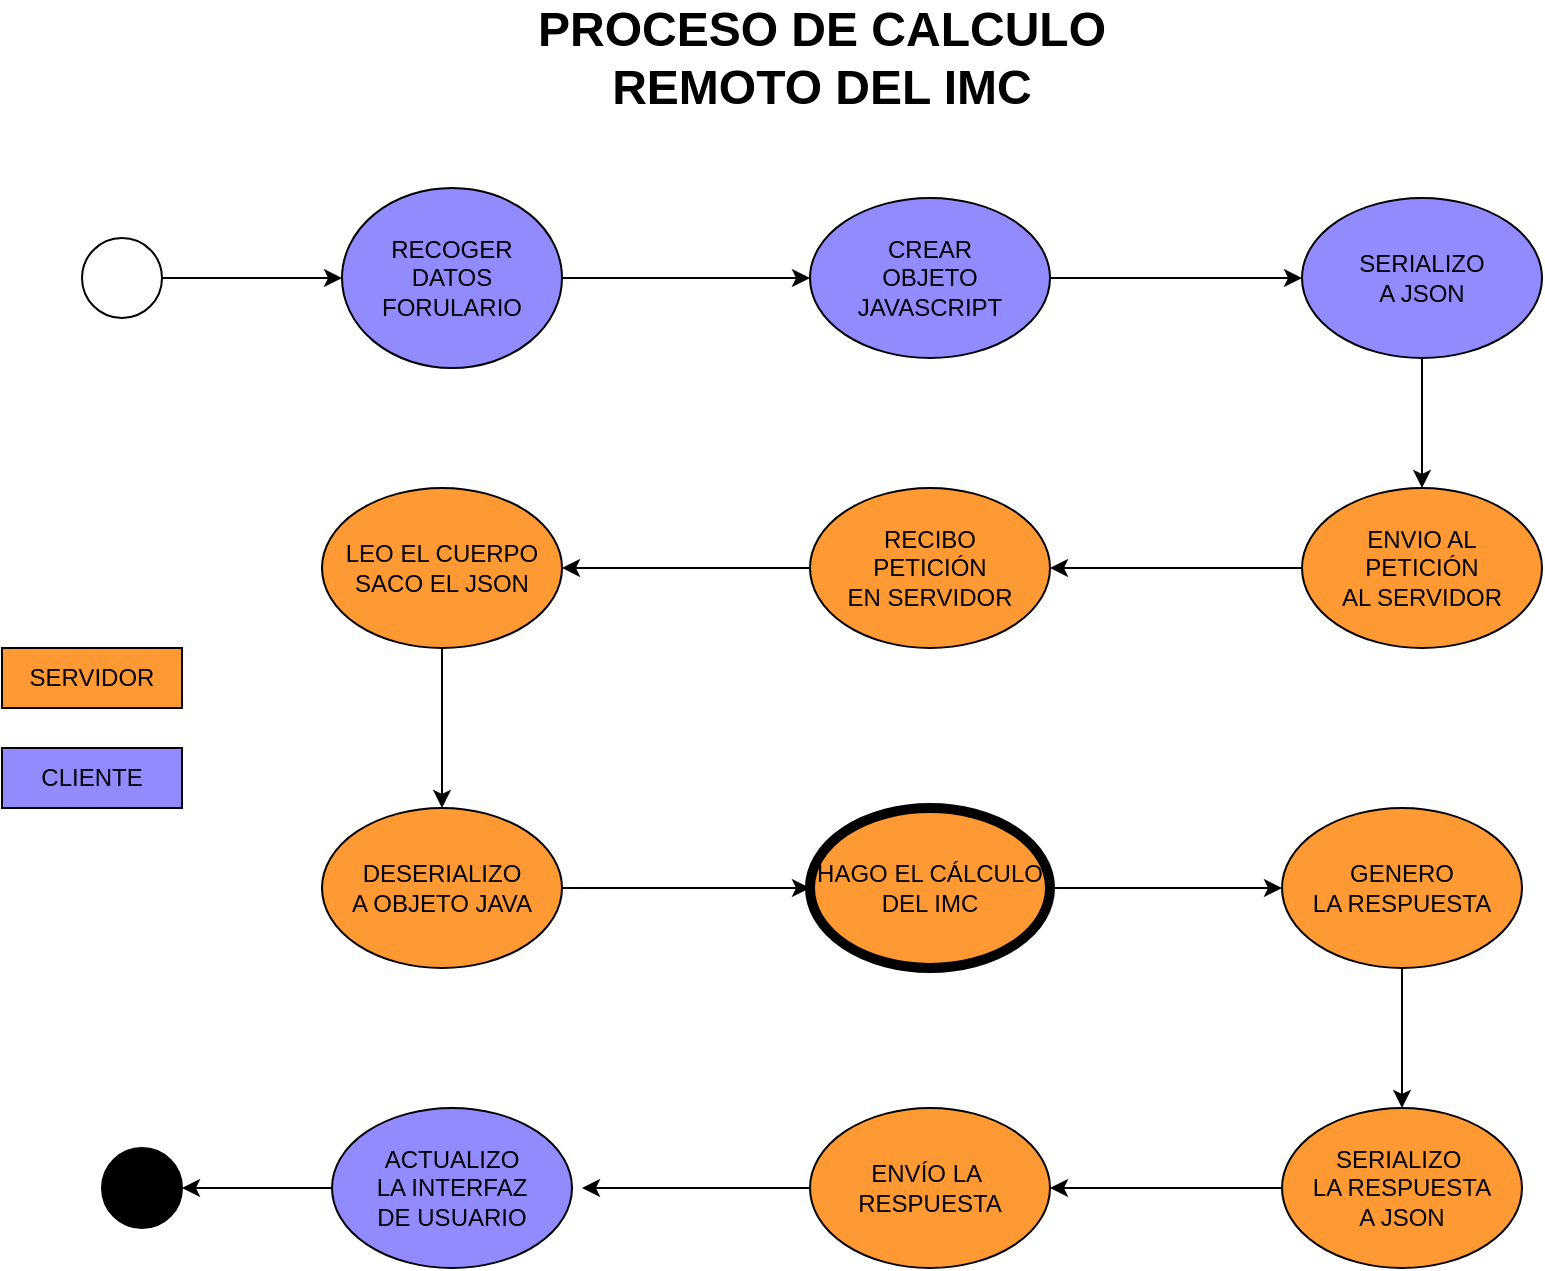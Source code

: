 <mxfile version="24.7.8">
  <diagram name="Página-1" id="2p7rF25BfIEbIarwv7eg">
    <mxGraphModel dx="1036" dy="614" grid="1" gridSize="10" guides="1" tooltips="1" connect="1" arrows="1" fold="1" page="1" pageScale="1" pageWidth="827" pageHeight="1169" math="0" shadow="0">
      <root>
        <mxCell id="0" />
        <mxCell id="1" parent="0" />
        <mxCell id="0hUwjqOkaoDH4X5ygjd4-28" style="edgeStyle=orthogonalEdgeStyle;rounded=0;orthogonalLoop=1;jettySize=auto;html=1;entryX=0;entryY=0.5;entryDx=0;entryDy=0;" edge="1" parent="1" source="0hUwjqOkaoDH4X5ygjd4-1" target="0hUwjqOkaoDH4X5ygjd4-4">
          <mxGeometry relative="1" as="geometry" />
        </mxCell>
        <mxCell id="0hUwjqOkaoDH4X5ygjd4-1" value="" style="ellipse;whiteSpace=wrap;html=1;aspect=fixed;" vertex="1" parent="1">
          <mxGeometry x="50" y="135" width="40" height="40" as="geometry" />
        </mxCell>
        <mxCell id="0hUwjqOkaoDH4X5ygjd4-2" value="&lt;font style=&quot;font-size: 24px;&quot;&gt;&lt;b&gt;PROCESO DE CALCULO REMOTO DEL IMC&lt;/b&gt;&lt;/font&gt;" style="text;html=1;align=center;verticalAlign=middle;whiteSpace=wrap;rounded=0;" vertex="1" parent="1">
          <mxGeometry x="240" y="30" width="360" height="30" as="geometry" />
        </mxCell>
        <mxCell id="0hUwjqOkaoDH4X5ygjd4-3" value="" style="ellipse;whiteSpace=wrap;html=1;aspect=fixed;fillColor=#000000;" vertex="1" parent="1">
          <mxGeometry x="60" y="590" width="40" height="40" as="geometry" />
        </mxCell>
        <mxCell id="0hUwjqOkaoDH4X5ygjd4-5" style="edgeStyle=orthogonalEdgeStyle;rounded=0;orthogonalLoop=1;jettySize=auto;html=1;entryX=0;entryY=0.5;entryDx=0;entryDy=0;" edge="1" parent="1" source="0hUwjqOkaoDH4X5ygjd4-4" target="0hUwjqOkaoDH4X5ygjd4-6">
          <mxGeometry relative="1" as="geometry">
            <mxPoint x="400" y="140" as="targetPoint" />
          </mxGeometry>
        </mxCell>
        <mxCell id="0hUwjqOkaoDH4X5ygjd4-4" value="RECOGER&lt;div&gt;DATOS&lt;/div&gt;&lt;div&gt;FORULARIO&lt;/div&gt;" style="ellipse;whiteSpace=wrap;html=1;fillColor=#928aff;" vertex="1" parent="1">
          <mxGeometry x="180" y="110" width="110" height="90" as="geometry" />
        </mxCell>
        <mxCell id="0hUwjqOkaoDH4X5ygjd4-6" value="CREAR&lt;div&gt;OBJETO JAVASCRIPT&lt;/div&gt;" style="ellipse;whiteSpace=wrap;html=1;fillColor=#928aff;" vertex="1" parent="1">
          <mxGeometry x="414" y="115" width="120" height="80" as="geometry" />
        </mxCell>
        <mxCell id="0hUwjqOkaoDH4X5ygjd4-10" style="edgeStyle=orthogonalEdgeStyle;rounded=0;orthogonalLoop=1;jettySize=auto;html=1;entryX=0.5;entryY=0;entryDx=0;entryDy=0;" edge="1" parent="1" source="0hUwjqOkaoDH4X5ygjd4-7" target="0hUwjqOkaoDH4X5ygjd4-9">
          <mxGeometry relative="1" as="geometry" />
        </mxCell>
        <mxCell id="0hUwjqOkaoDH4X5ygjd4-7" value="SERIALIZO&lt;div&gt;A JSON&lt;/div&gt;" style="ellipse;whiteSpace=wrap;html=1;fillColor=#928aff;" vertex="1" parent="1">
          <mxGeometry x="660" y="115" width="120" height="80" as="geometry" />
        </mxCell>
        <mxCell id="0hUwjqOkaoDH4X5ygjd4-8" style="edgeStyle=orthogonalEdgeStyle;rounded=0;orthogonalLoop=1;jettySize=auto;html=1;entryX=0;entryY=0.5;entryDx=0;entryDy=0;" edge="1" parent="1" source="0hUwjqOkaoDH4X5ygjd4-6" target="0hUwjqOkaoDH4X5ygjd4-7">
          <mxGeometry relative="1" as="geometry" />
        </mxCell>
        <mxCell id="0hUwjqOkaoDH4X5ygjd4-13" style="edgeStyle=orthogonalEdgeStyle;rounded=0;orthogonalLoop=1;jettySize=auto;html=1;" edge="1" parent="1" source="0hUwjqOkaoDH4X5ygjd4-9" target="0hUwjqOkaoDH4X5ygjd4-11">
          <mxGeometry relative="1" as="geometry" />
        </mxCell>
        <mxCell id="0hUwjqOkaoDH4X5ygjd4-9" value="ENVIO AL&lt;div&gt;PETICIÓN&lt;/div&gt;&lt;div&gt;AL SERVIDOR&lt;/div&gt;" style="ellipse;whiteSpace=wrap;html=1;fillColor=#FF9933;" vertex="1" parent="1">
          <mxGeometry x="660" y="260" width="120" height="80" as="geometry" />
        </mxCell>
        <mxCell id="0hUwjqOkaoDH4X5ygjd4-14" style="edgeStyle=orthogonalEdgeStyle;rounded=0;orthogonalLoop=1;jettySize=auto;html=1;" edge="1" parent="1" source="0hUwjqOkaoDH4X5ygjd4-11" target="0hUwjqOkaoDH4X5ygjd4-12">
          <mxGeometry relative="1" as="geometry" />
        </mxCell>
        <mxCell id="0hUwjqOkaoDH4X5ygjd4-11" value="RECIBO&lt;div&gt;PETICIÓN&lt;/div&gt;&lt;div&gt;EN SERVIDOR&lt;/div&gt;" style="ellipse;whiteSpace=wrap;html=1;fillColor=#FF9933;" vertex="1" parent="1">
          <mxGeometry x="414" y="260" width="120" height="80" as="geometry" />
        </mxCell>
        <mxCell id="0hUwjqOkaoDH4X5ygjd4-16" style="edgeStyle=orthogonalEdgeStyle;rounded=0;orthogonalLoop=1;jettySize=auto;html=1;entryX=0.5;entryY=0;entryDx=0;entryDy=0;" edge="1" parent="1" source="0hUwjqOkaoDH4X5ygjd4-12" target="0hUwjqOkaoDH4X5ygjd4-15">
          <mxGeometry relative="1" as="geometry" />
        </mxCell>
        <mxCell id="0hUwjqOkaoDH4X5ygjd4-12" value="LEO EL CUERPO&lt;div&gt;SACO EL JSON&lt;/div&gt;" style="ellipse;whiteSpace=wrap;html=1;fillColor=#FF9933;" vertex="1" parent="1">
          <mxGeometry x="170" y="260" width="120" height="80" as="geometry" />
        </mxCell>
        <mxCell id="0hUwjqOkaoDH4X5ygjd4-18" style="edgeStyle=orthogonalEdgeStyle;rounded=0;orthogonalLoop=1;jettySize=auto;html=1;entryX=0;entryY=0.5;entryDx=0;entryDy=0;" edge="1" parent="1" source="0hUwjqOkaoDH4X5ygjd4-15" target="0hUwjqOkaoDH4X5ygjd4-17">
          <mxGeometry relative="1" as="geometry" />
        </mxCell>
        <mxCell id="0hUwjqOkaoDH4X5ygjd4-15" value="DESERIALIZO&lt;div&gt;A OBJETO JAVA&lt;/div&gt;" style="ellipse;whiteSpace=wrap;html=1;fillColor=#FF9933;" vertex="1" parent="1">
          <mxGeometry x="170" y="420" width="120" height="80" as="geometry" />
        </mxCell>
        <mxCell id="0hUwjqOkaoDH4X5ygjd4-20" style="edgeStyle=orthogonalEdgeStyle;rounded=0;orthogonalLoop=1;jettySize=auto;html=1;entryX=0;entryY=0.5;entryDx=0;entryDy=0;" edge="1" parent="1" source="0hUwjqOkaoDH4X5ygjd4-17" target="0hUwjqOkaoDH4X5ygjd4-19">
          <mxGeometry relative="1" as="geometry" />
        </mxCell>
        <mxCell id="0hUwjqOkaoDH4X5ygjd4-17" value="HAGO EL CÁLCULO&lt;div&gt;DEL IMC&lt;/div&gt;" style="ellipse;whiteSpace=wrap;html=1;fillColor=#FF9933;strokeWidth=5;" vertex="1" parent="1">
          <mxGeometry x="414" y="420" width="120" height="80" as="geometry" />
        </mxCell>
        <mxCell id="0hUwjqOkaoDH4X5ygjd4-22" style="edgeStyle=orthogonalEdgeStyle;rounded=0;orthogonalLoop=1;jettySize=auto;html=1;" edge="1" parent="1" source="0hUwjqOkaoDH4X5ygjd4-19" target="0hUwjqOkaoDH4X5ygjd4-21">
          <mxGeometry relative="1" as="geometry" />
        </mxCell>
        <mxCell id="0hUwjqOkaoDH4X5ygjd4-19" value="GENERO&lt;div&gt;LA RESPUESTA&lt;/div&gt;" style="ellipse;whiteSpace=wrap;html=1;fillColor=#FF9933;" vertex="1" parent="1">
          <mxGeometry x="650" y="420" width="120" height="80" as="geometry" />
        </mxCell>
        <mxCell id="0hUwjqOkaoDH4X5ygjd4-24" style="edgeStyle=orthogonalEdgeStyle;rounded=0;orthogonalLoop=1;jettySize=auto;html=1;entryX=1;entryY=0.5;entryDx=0;entryDy=0;" edge="1" parent="1" source="0hUwjqOkaoDH4X5ygjd4-21" target="0hUwjqOkaoDH4X5ygjd4-23">
          <mxGeometry relative="1" as="geometry" />
        </mxCell>
        <mxCell id="0hUwjqOkaoDH4X5ygjd4-21" value="SERIALIZO&amp;nbsp;&lt;div&gt;LA RESPUESTA&lt;/div&gt;&lt;div&gt;A JSON&lt;/div&gt;" style="ellipse;whiteSpace=wrap;html=1;fillColor=#FF9933;" vertex="1" parent="1">
          <mxGeometry x="650" y="570" width="120" height="80" as="geometry" />
        </mxCell>
        <mxCell id="0hUwjqOkaoDH4X5ygjd4-26" style="edgeStyle=orthogonalEdgeStyle;rounded=0;orthogonalLoop=1;jettySize=auto;html=1;" edge="1" parent="1" source="0hUwjqOkaoDH4X5ygjd4-23">
          <mxGeometry relative="1" as="geometry">
            <mxPoint x="300" y="610" as="targetPoint" />
          </mxGeometry>
        </mxCell>
        <mxCell id="0hUwjqOkaoDH4X5ygjd4-23" value="ENVÍO LA&amp;nbsp;&lt;div&gt;RESPUESTA&lt;/div&gt;" style="ellipse;whiteSpace=wrap;html=1;fillColor=#FF9933;" vertex="1" parent="1">
          <mxGeometry x="414" y="570" width="120" height="80" as="geometry" />
        </mxCell>
        <mxCell id="0hUwjqOkaoDH4X5ygjd4-27" style="edgeStyle=orthogonalEdgeStyle;rounded=0;orthogonalLoop=1;jettySize=auto;html=1;entryX=1;entryY=0.5;entryDx=0;entryDy=0;" edge="1" parent="1" source="0hUwjqOkaoDH4X5ygjd4-25" target="0hUwjqOkaoDH4X5ygjd4-3">
          <mxGeometry relative="1" as="geometry" />
        </mxCell>
        <mxCell id="0hUwjqOkaoDH4X5ygjd4-25" value="ACTUALIZO&lt;div&gt;LA INTERFAZ&lt;/div&gt;&lt;div&gt;DE USUARIO&lt;/div&gt;" style="ellipse;whiteSpace=wrap;html=1;fillColor=#928aff;" vertex="1" parent="1">
          <mxGeometry x="175" y="570" width="120" height="80" as="geometry" />
        </mxCell>
        <mxCell id="0hUwjqOkaoDH4X5ygjd4-29" value="SERVIDOR" style="rounded=0;whiteSpace=wrap;html=1;fillColor=#FF9933;" vertex="1" parent="1">
          <mxGeometry x="10" y="340" width="90" height="30" as="geometry" />
        </mxCell>
        <mxCell id="0hUwjqOkaoDH4X5ygjd4-30" value="CLIENTE" style="rounded=0;whiteSpace=wrap;html=1;fillColor=#928aff;" vertex="1" parent="1">
          <mxGeometry x="10" y="390" width="90" height="30" as="geometry" />
        </mxCell>
      </root>
    </mxGraphModel>
  </diagram>
</mxfile>
